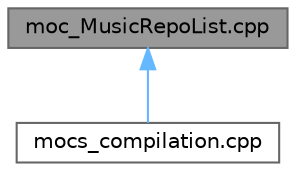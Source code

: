 digraph "moc_MusicRepoList.cpp"
{
 // LATEX_PDF_SIZE
  bgcolor="transparent";
  edge [fontname=Helvetica,fontsize=10,labelfontname=Helvetica,labelfontsize=10];
  node [fontname=Helvetica,fontsize=10,shape=box,height=0.2,width=0.4];
  Node1 [id="Node000001",label="moc_MusicRepoList.cpp",height=0.2,width=0.4,color="gray40", fillcolor="grey60", style="filled", fontcolor="black",tooltip=" "];
  Node1 -> Node2 [id="edge1_Node000001_Node000002",dir="back",color="steelblue1",style="solid",tooltip=" "];
  Node2 [id="Node000002",label="mocs_compilation.cpp",height=0.2,width=0.4,color="grey40", fillcolor="white", style="filled",URL="$_ku_gou_start_2_music_repository_2_music_repository__autogen_2mocs__compilation_8cpp.html",tooltip=" "];
}
